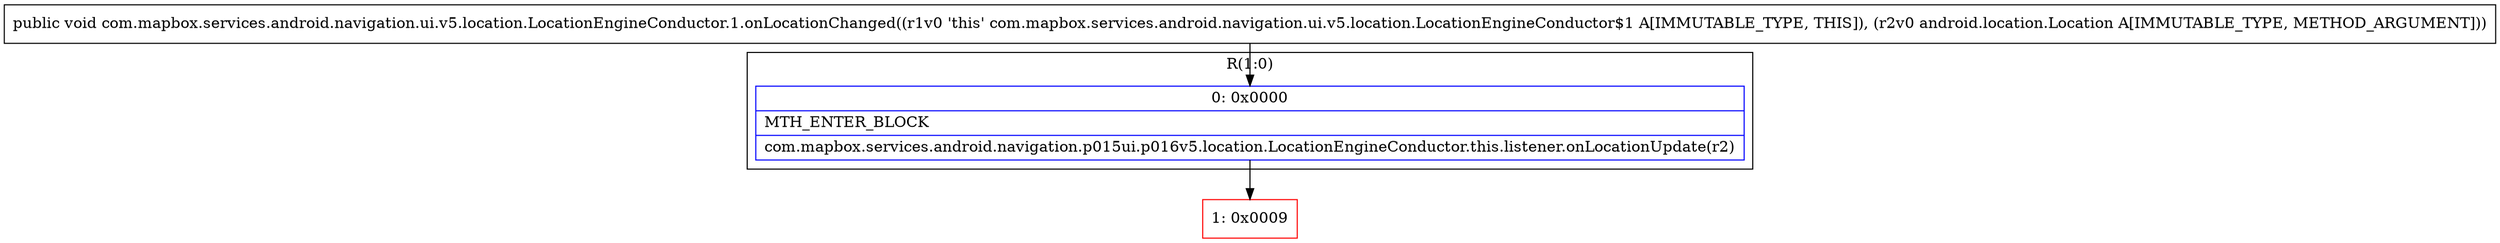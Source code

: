 digraph "CFG forcom.mapbox.services.android.navigation.ui.v5.location.LocationEngineConductor.1.onLocationChanged(Landroid\/location\/Location;)V" {
subgraph cluster_Region_1655271327 {
label = "R(1:0)";
node [shape=record,color=blue];
Node_0 [shape=record,label="{0\:\ 0x0000|MTH_ENTER_BLOCK\l|com.mapbox.services.android.navigation.p015ui.p016v5.location.LocationEngineConductor.this.listener.onLocationUpdate(r2)\l}"];
}
Node_1 [shape=record,color=red,label="{1\:\ 0x0009}"];
MethodNode[shape=record,label="{public void com.mapbox.services.android.navigation.ui.v5.location.LocationEngineConductor.1.onLocationChanged((r1v0 'this' com.mapbox.services.android.navigation.ui.v5.location.LocationEngineConductor$1 A[IMMUTABLE_TYPE, THIS]), (r2v0 android.location.Location A[IMMUTABLE_TYPE, METHOD_ARGUMENT])) }"];
MethodNode -> Node_0;
Node_0 -> Node_1;
}

